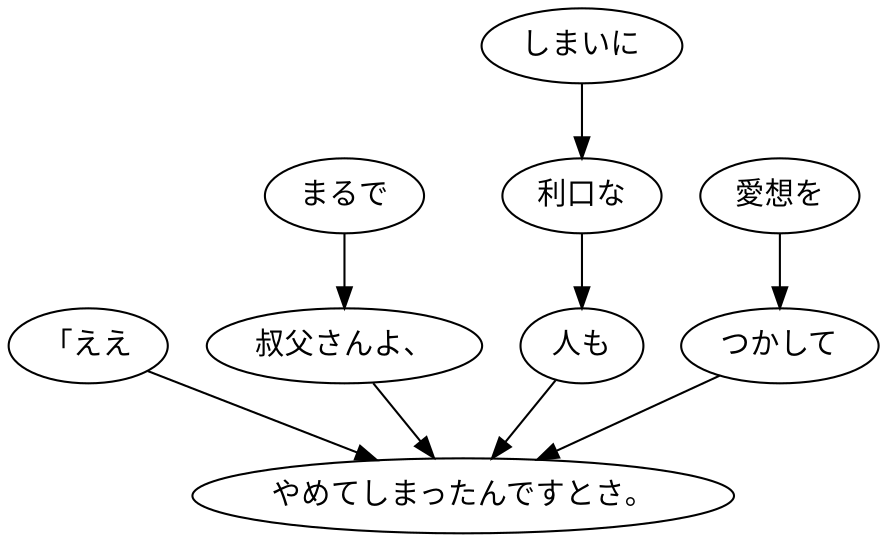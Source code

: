 digraph graph6852 {
	node0 [label="「ええ"];
	node1 [label="まるで"];
	node2 [label="叔父さんよ、"];
	node3 [label="しまいに"];
	node4 [label="利口な"];
	node5 [label="人も"];
	node6 [label="愛想を"];
	node7 [label="つかして"];
	node8 [label="やめてしまったんですとさ。"];
	node0 -> node8;
	node1 -> node2;
	node2 -> node8;
	node3 -> node4;
	node4 -> node5;
	node5 -> node8;
	node6 -> node7;
	node7 -> node8;
}
